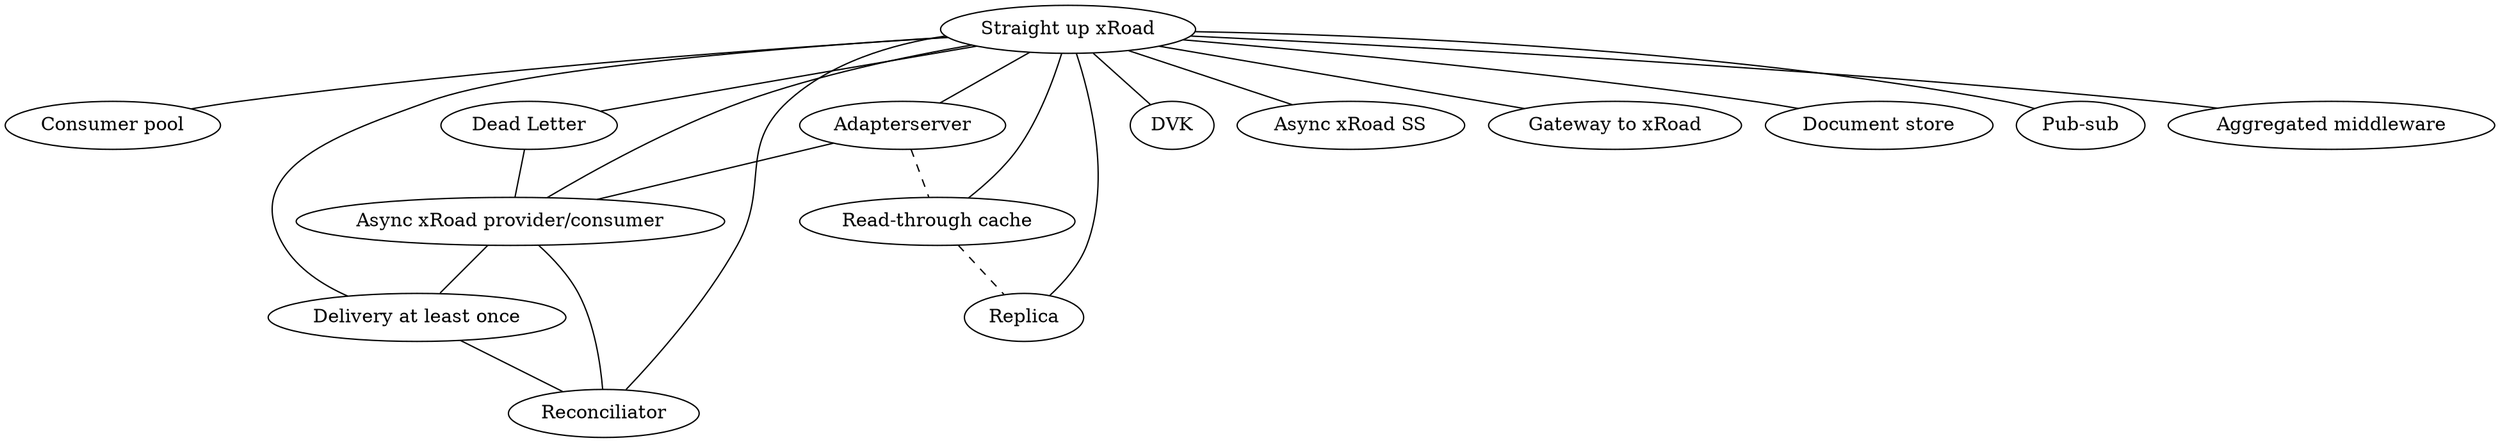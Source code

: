graph g {
	overlap=prism;
	splines=true;
	//overlap_scaling=5
	 "Straight up xRoad" --  "Consumer pool" 
	 "Straight up xRoad" --  "Adapterserver" 
	 "Straight up xRoad" --  "DVK" 
	 "Straight up xRoad" --  "Async xRoad provider/consumer"
	 "Straight up xRoad" --  "Async xRoad SS" 
	 "Straight up xRoad" --  "Gateway to xRoad" 
	 "Straight up xRoad" --  "Reconciliator" 
	 "Straight up xRoad" --  "Dead Letter" 
	 "Straight up xRoad" --  "Document store" 
	 "Straight up xRoad" --  "Replica" 
	 "Straight up xRoad" --  "Read-through cache"
	 "Straight up xRoad" --  "Pub-sub"
	 "Straight up xRoad" --  "Delivery at least once" 
	 "Straight up xRoad" --  "Aggregated middleware"
	"Reconciliator" -- "Async xRoad provider/consumer";
	"Adapterserver" -- "Async xRoad provider/consumer";
	"Async xRoad provider/consumer" -- "Delivery at least once";
	"Delivery at least once" -- "Reconciliator";
	// "Dead Letter" -- "Asynchronous xRoad"[style=dashed];
	"Dead Letter" -- "Async xRoad provider/consumer";
	"Adapterserver" -- "Read-through cache"[style=dashed];
	"Read-through cache" -- "Replica"[style=dashed];
}

